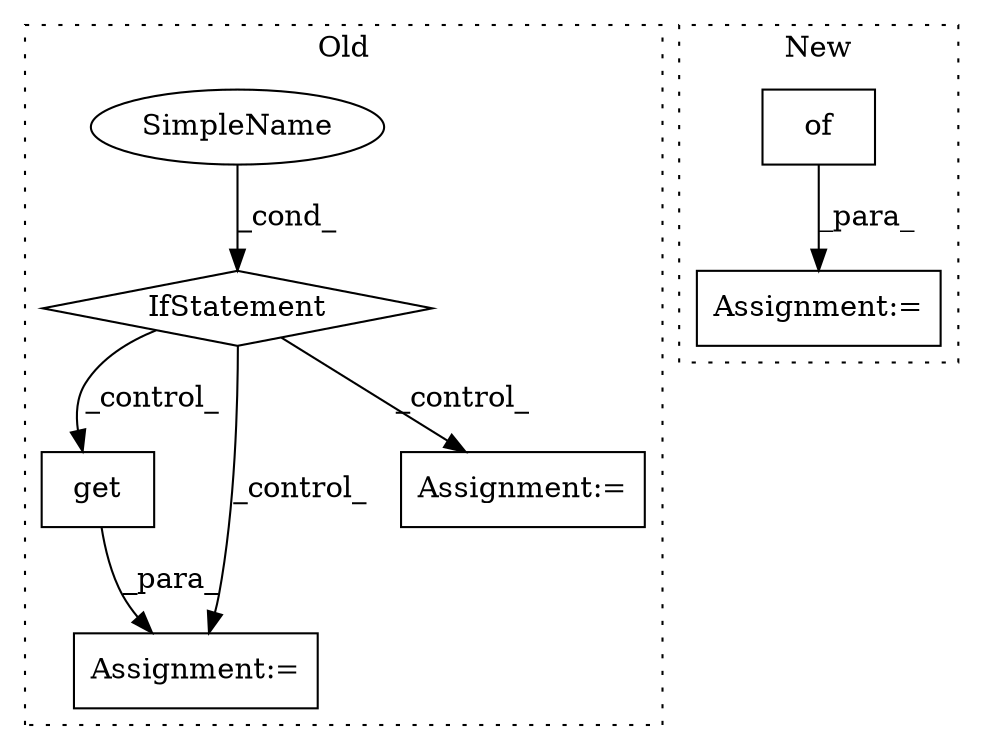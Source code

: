 digraph G {
subgraph cluster0 {
1 [label="get" a="32" s="1831,1843" l="4,1" shape="box"];
3 [label="Assignment:=" a="7" s="1824" l="1" shape="box"];
4 [label="IfStatement" a="25" s="1663,1730" l="4,2" shape="diamond"];
5 [label="Assignment:=" a="7" s="1861" l="1" shape="box"];
6 [label="SimpleName" a="42" s="" l="" shape="ellipse"];
label = "Old";
style="dotted";
}
subgraph cluster1 {
2 [label="of" a="32" s="1936" l="4" shape="box"];
7 [label="Assignment:=" a="7" s="1931" l="1" shape="box"];
label = "New";
style="dotted";
}
1 -> 3 [label="_para_"];
2 -> 7 [label="_para_"];
4 -> 5 [label="_control_"];
4 -> 1 [label="_control_"];
4 -> 3 [label="_control_"];
6 -> 4 [label="_cond_"];
}